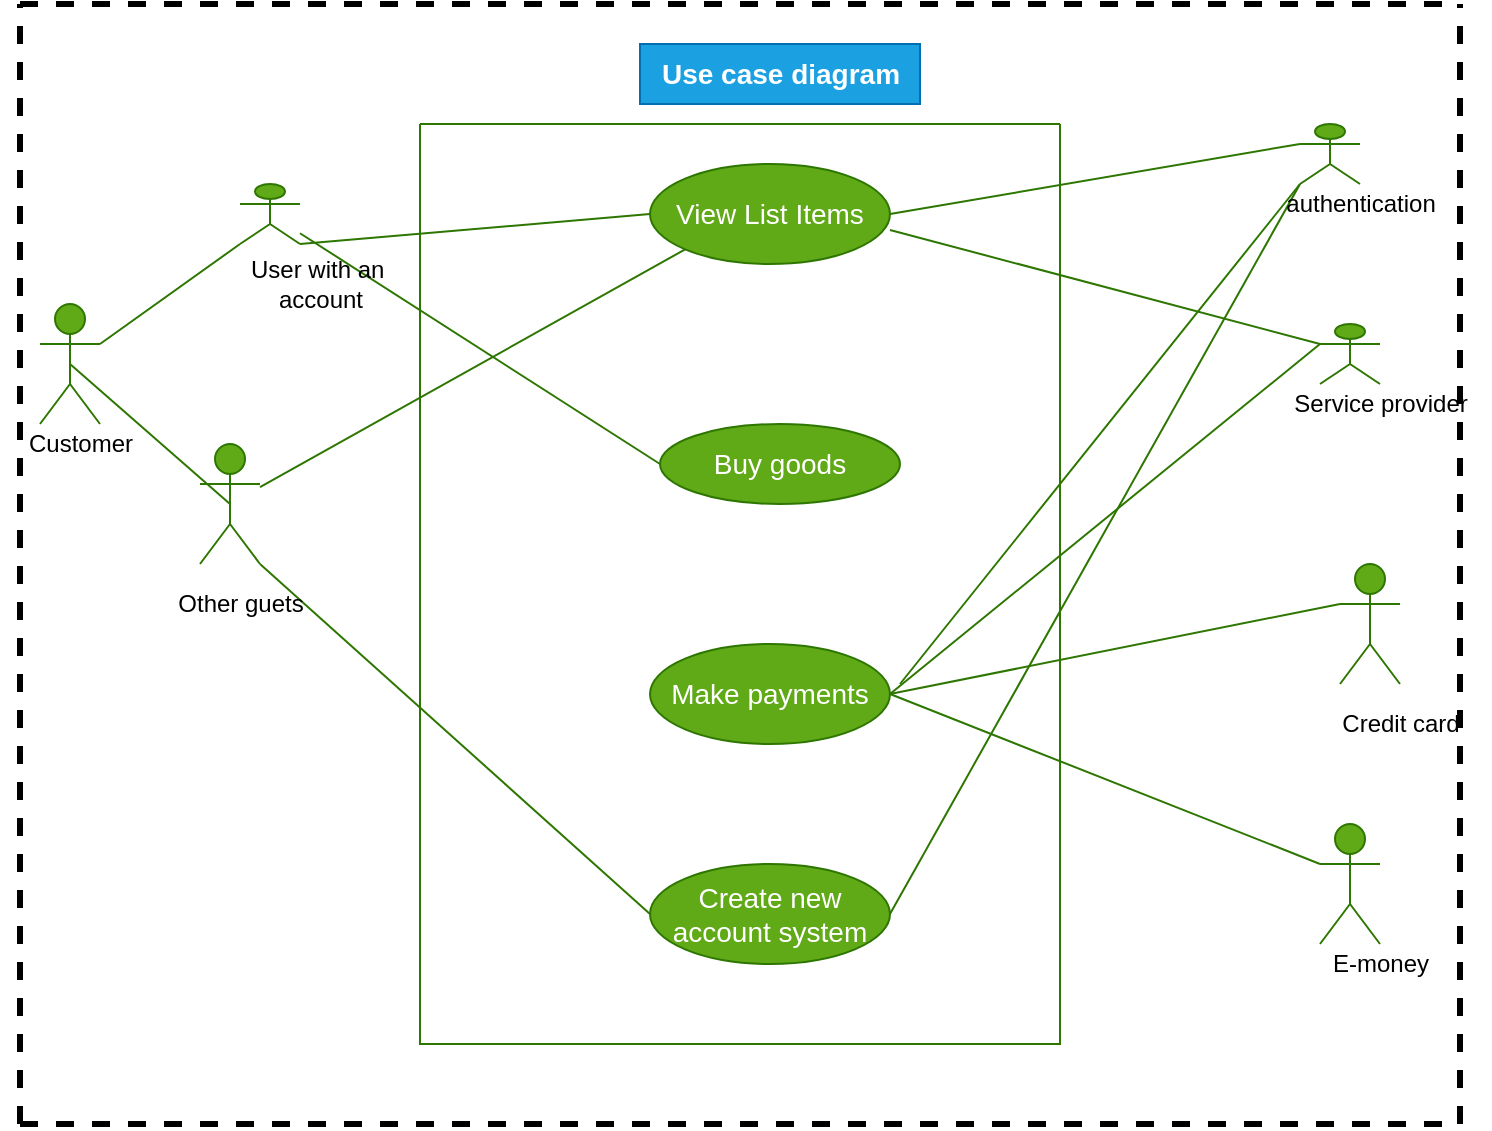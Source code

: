 <mxfile version="20.6.0" type="device"><diagram id="ryVbWSiCIsNhosIu-_Nz" name="Page-1"><mxGraphModel dx="1718" dy="1550" grid="1" gridSize="10" guides="1" tooltips="1" connect="1" arrows="1" fold="1" page="1" pageScale="1" pageWidth="850" pageHeight="1100" math="0" shadow="0"><root><mxCell id="0"/><mxCell id="1" parent="0"/><mxCell id="wFrRd7Ay3_wPQPWujCK9-1" value="" style="swimlane;startSize=0;fillColor=#60a917;strokeColor=#2D7600;fontColor=#ffffff;" parent="1" vertex="1"><mxGeometry x="200" y="60" width="320" height="460" as="geometry"/></mxCell><mxCell id="wFrRd7Ay3_wPQPWujCK9-7" value="View List Items" style="ellipse;whiteSpace=wrap;html=1;fontSize=14;fillColor=#60a917;strokeColor=#2D7600;fontColor=#ffffff;" parent="wFrRd7Ay3_wPQPWujCK9-1" vertex="1"><mxGeometry x="115" y="20" width="120" height="50" as="geometry"/></mxCell><mxCell id="wFrRd7Ay3_wPQPWujCK9-8" value="Buy goods" style="ellipse;whiteSpace=wrap;html=1;fontSize=14;fillColor=#60a917;strokeColor=#2D7600;fontColor=#ffffff;" parent="wFrRd7Ay3_wPQPWujCK9-1" vertex="1"><mxGeometry x="120" y="150" width="120" height="40" as="geometry"/></mxCell><mxCell id="wFrRd7Ay3_wPQPWujCK9-17" value="Make payments" style="ellipse;whiteSpace=wrap;html=1;fontSize=14;fillColor=#60a917;strokeColor=#2D7600;fontColor=#ffffff;" parent="wFrRd7Ay3_wPQPWujCK9-1" vertex="1"><mxGeometry x="115" y="260" width="120" height="50" as="geometry"/></mxCell><mxCell id="wFrRd7Ay3_wPQPWujCK9-18" value="Create new account system" style="ellipse;whiteSpace=wrap;html=1;fontSize=14;fillColor=#60a917;strokeColor=#2D7600;fontColor=#ffffff;" parent="wFrRd7Ay3_wPQPWujCK9-1" vertex="1"><mxGeometry x="115" y="370" width="120" height="50" as="geometry"/></mxCell><mxCell id="wFrRd7Ay3_wPQPWujCK9-27" value="" style="endArrow=none;html=1;rounded=0;fontSize=14;entryX=0;entryY=1;entryDx=0;entryDy=0;entryPerimeter=0;fillColor=#60a917;strokeColor=#2D7600;" parent="wFrRd7Ay3_wPQPWujCK9-1" target="wFrRd7Ay3_wPQPWujCK9-20" edge="1"><mxGeometry width="50" height="50" relative="1" as="geometry"><mxPoint x="240" y="280" as="sourcePoint"/><mxPoint x="330" y="160" as="targetPoint"/></mxGeometry></mxCell><mxCell id="wFrRd7Ay3_wPQPWujCK9-2" value="&lt;span style=&quot;font-size: 14px;&quot;&gt;&lt;b&gt;Use case diagram&lt;/b&gt;&lt;/span&gt;" style="text;html=1;align=center;verticalAlign=middle;resizable=0;points=[];autosize=1;strokeColor=#006EAF;fillColor=#1ba1e2;fontColor=#ffffff;" parent="1" vertex="1"><mxGeometry x="310" y="20" width="140" height="30" as="geometry"/></mxCell><mxCell id="wFrRd7Ay3_wPQPWujCK9-3" value="" style="shape=umlActor;verticalLabelPosition=bottom;verticalAlign=top;html=1;outlineConnect=0;fontSize=14;fillColor=#60a917;strokeColor=#2D7600;fontColor=#ffffff;" parent="1" vertex="1"><mxGeometry x="110" y="90" width="30" height="30" as="geometry"/></mxCell><mxCell id="wFrRd7Ay3_wPQPWujCK9-4" value="" style="shape=umlActor;verticalLabelPosition=bottom;verticalAlign=top;html=1;outlineConnect=0;fontSize=14;fillColor=#60a917;strokeColor=#2D7600;fontColor=#ffffff;" parent="1" vertex="1"><mxGeometry x="10" y="150" width="30" height="60" as="geometry"/></mxCell><mxCell id="wFrRd7Ay3_wPQPWujCK9-6" value="Guest user&lt;br&gt;" style="shape=umlActor;verticalLabelPosition=bottom;verticalAlign=top;html=1;outlineConnect=0;fontSize=14;fillColor=#60a917;strokeColor=#2D7600;fontColor=#ffffff;" parent="1" vertex="1"><mxGeometry x="90" y="220" width="30" height="60" as="geometry"/></mxCell><mxCell id="wFrRd7Ay3_wPQPWujCK9-12" value="" style="endArrow=none;html=1;rounded=0;fontSize=14;exitX=1;exitY=1;exitDx=0;exitDy=0;exitPerimeter=0;entryX=0;entryY=0.5;entryDx=0;entryDy=0;fillColor=#60a917;strokeColor=#2D7600;" parent="1" source="wFrRd7Ay3_wPQPWujCK9-3" target="wFrRd7Ay3_wPQPWujCK9-7" edge="1"><mxGeometry width="50" height="50" relative="1" as="geometry"><mxPoint x="210" y="200" as="sourcePoint"/><mxPoint x="260" y="150" as="targetPoint"/></mxGeometry></mxCell><mxCell id="wFrRd7Ay3_wPQPWujCK9-13" value="" style="endArrow=none;html=1;rounded=0;fontSize=14;exitX=1;exitY=0.333;exitDx=0;exitDy=0;exitPerimeter=0;entryX=0;entryY=1;entryDx=0;entryDy=0;entryPerimeter=0;fillColor=#60a917;strokeColor=#2D7600;" parent="1" source="wFrRd7Ay3_wPQPWujCK9-4" target="wFrRd7Ay3_wPQPWujCK9-3" edge="1"><mxGeometry width="50" height="50" relative="1" as="geometry"><mxPoint x="130" y="230" as="sourcePoint"/><mxPoint x="180" y="180" as="targetPoint"/></mxGeometry></mxCell><mxCell id="wFrRd7Ay3_wPQPWujCK9-14" value="" style="endArrow=none;html=1;rounded=0;fontSize=14;entryX=0.5;entryY=0.5;entryDx=0;entryDy=0;entryPerimeter=0;exitX=0.5;exitY=0.5;exitDx=0;exitDy=0;exitPerimeter=0;fillColor=#60a917;strokeColor=#2D7600;" parent="1" source="wFrRd7Ay3_wPQPWujCK9-4" target="wFrRd7Ay3_wPQPWujCK9-6" edge="1"><mxGeometry width="50" height="50" relative="1" as="geometry"><mxPoint x="130" y="250" as="sourcePoint"/><mxPoint x="180" y="200" as="targetPoint"/></mxGeometry></mxCell><mxCell id="wFrRd7Ay3_wPQPWujCK9-15" value="" style="endArrow=none;html=1;rounded=0;fontSize=14;entryX=0;entryY=1;entryDx=0;entryDy=0;fillColor=#60a917;strokeColor=#2D7600;" parent="1" source="wFrRd7Ay3_wPQPWujCK9-6" target="wFrRd7Ay3_wPQPWujCK9-7" edge="1"><mxGeometry width="50" height="50" relative="1" as="geometry"><mxPoint x="190" y="260" as="sourcePoint"/><mxPoint x="240" y="210" as="targetPoint"/></mxGeometry></mxCell><mxCell id="wFrRd7Ay3_wPQPWujCK9-16" value="" style="endArrow=none;html=1;rounded=0;fontSize=14;entryX=0;entryY=0.5;entryDx=0;entryDy=0;fillColor=#60a917;strokeColor=#2D7600;" parent="1" source="wFrRd7Ay3_wPQPWujCK9-3" target="wFrRd7Ay3_wPQPWujCK9-8" edge="1"><mxGeometry width="50" height="50" relative="1" as="geometry"><mxPoint x="250" y="310" as="sourcePoint"/><mxPoint x="300" y="260" as="targetPoint"/></mxGeometry></mxCell><mxCell id="wFrRd7Ay3_wPQPWujCK9-19" value="" style="endArrow=none;html=1;rounded=0;fontSize=14;entryX=1;entryY=1;entryDx=0;entryDy=0;entryPerimeter=0;exitX=0;exitY=0.5;exitDx=0;exitDy=0;fillColor=#60a917;strokeColor=#2D7600;" parent="1" source="wFrRd7Ay3_wPQPWujCK9-18" target="wFrRd7Ay3_wPQPWujCK9-6" edge="1"><mxGeometry width="50" height="50" relative="1" as="geometry"><mxPoint x="120" y="420" as="sourcePoint"/><mxPoint x="170" y="370" as="targetPoint"/></mxGeometry></mxCell><mxCell id="wFrRd7Ay3_wPQPWujCK9-20" value="" style="shape=umlActor;verticalLabelPosition=bottom;verticalAlign=top;html=1;outlineConnect=0;fontSize=14;fillColor=#60a917;strokeColor=#2D7600;fontColor=#ffffff;" parent="1" vertex="1"><mxGeometry x="640" y="60" width="30" height="30" as="geometry"/></mxCell><mxCell id="wFrRd7Ay3_wPQPWujCK9-21" value="" style="shape=umlActor;verticalLabelPosition=bottom;verticalAlign=top;html=1;outlineConnect=0;fontSize=14;fillColor=#60a917;strokeColor=#2D7600;fontColor=#ffffff;" parent="1" vertex="1"><mxGeometry x="650" y="160" width="30" height="30" as="geometry"/></mxCell><mxCell id="wFrRd7Ay3_wPQPWujCK9-22" value="E" style="shape=umlActor;verticalLabelPosition=bottom;verticalAlign=top;html=1;outlineConnect=0;fontSize=14;fillColor=#60a917;strokeColor=#2D7600;fontColor=#ffffff;" parent="1" vertex="1"><mxGeometry x="650" y="410" width="30" height="60" as="geometry"/></mxCell><mxCell id="wFrRd7Ay3_wPQPWujCK9-23" value="Cred" style="shape=umlActor;verticalLabelPosition=bottom;verticalAlign=top;html=1;outlineConnect=0;fontSize=14;fillColor=#60a917;strokeColor=#2D7600;fontColor=#ffffff;" parent="1" vertex="1"><mxGeometry x="660" y="280" width="30" height="60" as="geometry"/></mxCell><mxCell id="wFrRd7Ay3_wPQPWujCK9-24" value="" style="endArrow=none;html=1;rounded=0;fontSize=14;entryX=0;entryY=0.333;entryDx=0;entryDy=0;entryPerimeter=0;exitX=1;exitY=0.5;exitDx=0;exitDy=0;fillColor=#60a917;strokeColor=#2D7600;" parent="1" source="wFrRd7Ay3_wPQPWujCK9-17" target="wFrRd7Ay3_wPQPWujCK9-21" edge="1"><mxGeometry width="50" height="50" relative="1" as="geometry"><mxPoint x="560" y="200" as="sourcePoint"/><mxPoint x="610" y="150" as="targetPoint"/></mxGeometry></mxCell><mxCell id="wFrRd7Ay3_wPQPWujCK9-25" value="" style="endArrow=none;html=1;rounded=0;fontSize=14;entryX=0;entryY=0.333;entryDx=0;entryDy=0;entryPerimeter=0;exitX=1;exitY=0.5;exitDx=0;exitDy=0;fillColor=#60a917;strokeColor=#2D7600;" parent="1" source="wFrRd7Ay3_wPQPWujCK9-17" target="wFrRd7Ay3_wPQPWujCK9-23" edge="1"><mxGeometry width="50" height="50" relative="1" as="geometry"><mxPoint x="510" y="420" as="sourcePoint"/><mxPoint x="560" y="370" as="targetPoint"/></mxGeometry></mxCell><mxCell id="wFrRd7Ay3_wPQPWujCK9-26" value="" style="endArrow=none;html=1;rounded=0;fontSize=14;entryX=0;entryY=0.333;entryDx=0;entryDy=0;entryPerimeter=0;exitX=1;exitY=0.5;exitDx=0;exitDy=0;fillColor=#60a917;strokeColor=#2D7600;" parent="1" source="wFrRd7Ay3_wPQPWujCK9-17" target="wFrRd7Ay3_wPQPWujCK9-22" edge="1"><mxGeometry width="50" height="50" relative="1" as="geometry"><mxPoint x="580" y="450" as="sourcePoint"/><mxPoint x="630" y="400" as="targetPoint"/></mxGeometry></mxCell><mxCell id="wFrRd7Ay3_wPQPWujCK9-29" value="" style="endArrow=none;html=1;rounded=0;fontSize=14;exitX=1;exitY=0.5;exitDx=0;exitDy=0;entryX=0;entryY=0.333;entryDx=0;entryDy=0;entryPerimeter=0;fillColor=#60a917;strokeColor=#2D7600;" parent="1" source="wFrRd7Ay3_wPQPWujCK9-7" target="wFrRd7Ay3_wPQPWujCK9-20" edge="1"><mxGeometry width="50" height="50" relative="1" as="geometry"><mxPoint x="530" y="140" as="sourcePoint"/><mxPoint x="580" y="90" as="targetPoint"/></mxGeometry></mxCell><mxCell id="wFrRd7Ay3_wPQPWujCK9-30" value="" style="endArrow=none;html=1;rounded=0;fontSize=14;exitX=1;exitY=0.66;exitDx=0;exitDy=0;exitPerimeter=0;entryX=0;entryY=0.333;entryDx=0;entryDy=0;entryPerimeter=0;fillColor=#60a917;strokeColor=#2D7600;" parent="1" source="wFrRd7Ay3_wPQPWujCK9-7" target="wFrRd7Ay3_wPQPWujCK9-21" edge="1"><mxGeometry width="50" height="50" relative="1" as="geometry"><mxPoint x="470" y="210" as="sourcePoint"/><mxPoint x="520" y="160" as="targetPoint"/></mxGeometry></mxCell><mxCell id="wFrRd7Ay3_wPQPWujCK9-31" value="" style="endArrow=none;html=1;rounded=0;fontSize=14;entryX=0;entryY=1;entryDx=0;entryDy=0;entryPerimeter=0;exitX=1;exitY=0.5;exitDx=0;exitDy=0;fillColor=#60a917;strokeColor=#2D7600;" parent="1" source="wFrRd7Ay3_wPQPWujCK9-18" target="wFrRd7Ay3_wPQPWujCK9-20" edge="1"><mxGeometry width="50" height="50" relative="1" as="geometry"><mxPoint x="550" y="170" as="sourcePoint"/><mxPoint x="600" y="120" as="targetPoint"/></mxGeometry></mxCell><mxCell id="HZRQUpQQI3vKBzok9ZEs-2" value="User with an&amp;nbsp;&lt;br&gt;account" style="text;html=1;align=center;verticalAlign=middle;resizable=0;points=[];autosize=1;strokeColor=none;fillColor=none;" vertex="1" parent="1"><mxGeometry x="105" y="120" width="90" height="40" as="geometry"/></mxCell><mxCell id="HZRQUpQQI3vKBzok9ZEs-3" value="Customer" style="text;html=1;align=center;verticalAlign=middle;resizable=0;points=[];autosize=1;strokeColor=none;fillColor=none;" vertex="1" parent="1"><mxGeometry x="-10" y="205" width="80" height="30" as="geometry"/></mxCell><mxCell id="HZRQUpQQI3vKBzok9ZEs-4" value="Other guets" style="text;html=1;align=center;verticalAlign=middle;resizable=0;points=[];autosize=1;strokeColor=none;fillColor=none;" vertex="1" parent="1"><mxGeometry x="65" y="285" width="90" height="30" as="geometry"/></mxCell><mxCell id="HZRQUpQQI3vKBzok9ZEs-9" value="E-money" style="text;html=1;align=center;verticalAlign=middle;resizable=0;points=[];autosize=1;strokeColor=none;fillColor=none;" vertex="1" parent="1"><mxGeometry x="645" y="465" width="70" height="30" as="geometry"/></mxCell><mxCell id="HZRQUpQQI3vKBzok9ZEs-10" value="Credit card" style="text;html=1;align=center;verticalAlign=middle;resizable=0;points=[];autosize=1;strokeColor=none;fillColor=none;" vertex="1" parent="1"><mxGeometry x="650" y="345" width="80" height="30" as="geometry"/></mxCell><mxCell id="HZRQUpQQI3vKBzok9ZEs-11" value="Service provider" style="text;html=1;align=center;verticalAlign=middle;resizable=0;points=[];autosize=1;strokeColor=none;fillColor=none;" vertex="1" parent="1"><mxGeometry x="625" y="185" width="110" height="30" as="geometry"/></mxCell><mxCell id="HZRQUpQQI3vKBzok9ZEs-12" value="authentication" style="text;html=1;align=center;verticalAlign=middle;resizable=0;points=[];autosize=1;strokeColor=none;fillColor=none;" vertex="1" parent="1"><mxGeometry x="620" y="85" width="100" height="30" as="geometry"/></mxCell><mxCell id="HZRQUpQQI3vKBzok9ZEs-14" value="" style="endArrow=none;dashed=1;html=1;rounded=0;strokeWidth=3;" edge="1" parent="1"><mxGeometry width="50" height="50" relative="1" as="geometry"><mxPoint y="560" as="sourcePoint"/><mxPoint as="targetPoint"/></mxGeometry></mxCell><mxCell id="HZRQUpQQI3vKBzok9ZEs-15" value="" style="endArrow=none;dashed=1;html=1;rounded=0;strokeWidth=3;" edge="1" parent="1"><mxGeometry width="50" height="50" relative="1" as="geometry"><mxPoint as="sourcePoint"/><mxPoint x="720" as="targetPoint"/></mxGeometry></mxCell><mxCell id="HZRQUpQQI3vKBzok9ZEs-16" value="" style="endArrow=none;dashed=1;html=1;rounded=0;strokeWidth=3;" edge="1" parent="1"><mxGeometry width="50" height="50" relative="1" as="geometry"><mxPoint x="720" y="560" as="sourcePoint"/><mxPoint x="720" as="targetPoint"/></mxGeometry></mxCell><mxCell id="HZRQUpQQI3vKBzok9ZEs-17" value="" style="endArrow=none;dashed=1;html=1;rounded=0;strokeWidth=3;" edge="1" parent="1"><mxGeometry width="50" height="50" relative="1" as="geometry"><mxPoint y="560" as="sourcePoint"/><mxPoint x="720" y="560" as="targetPoint"/></mxGeometry></mxCell></root></mxGraphModel></diagram></mxfile>